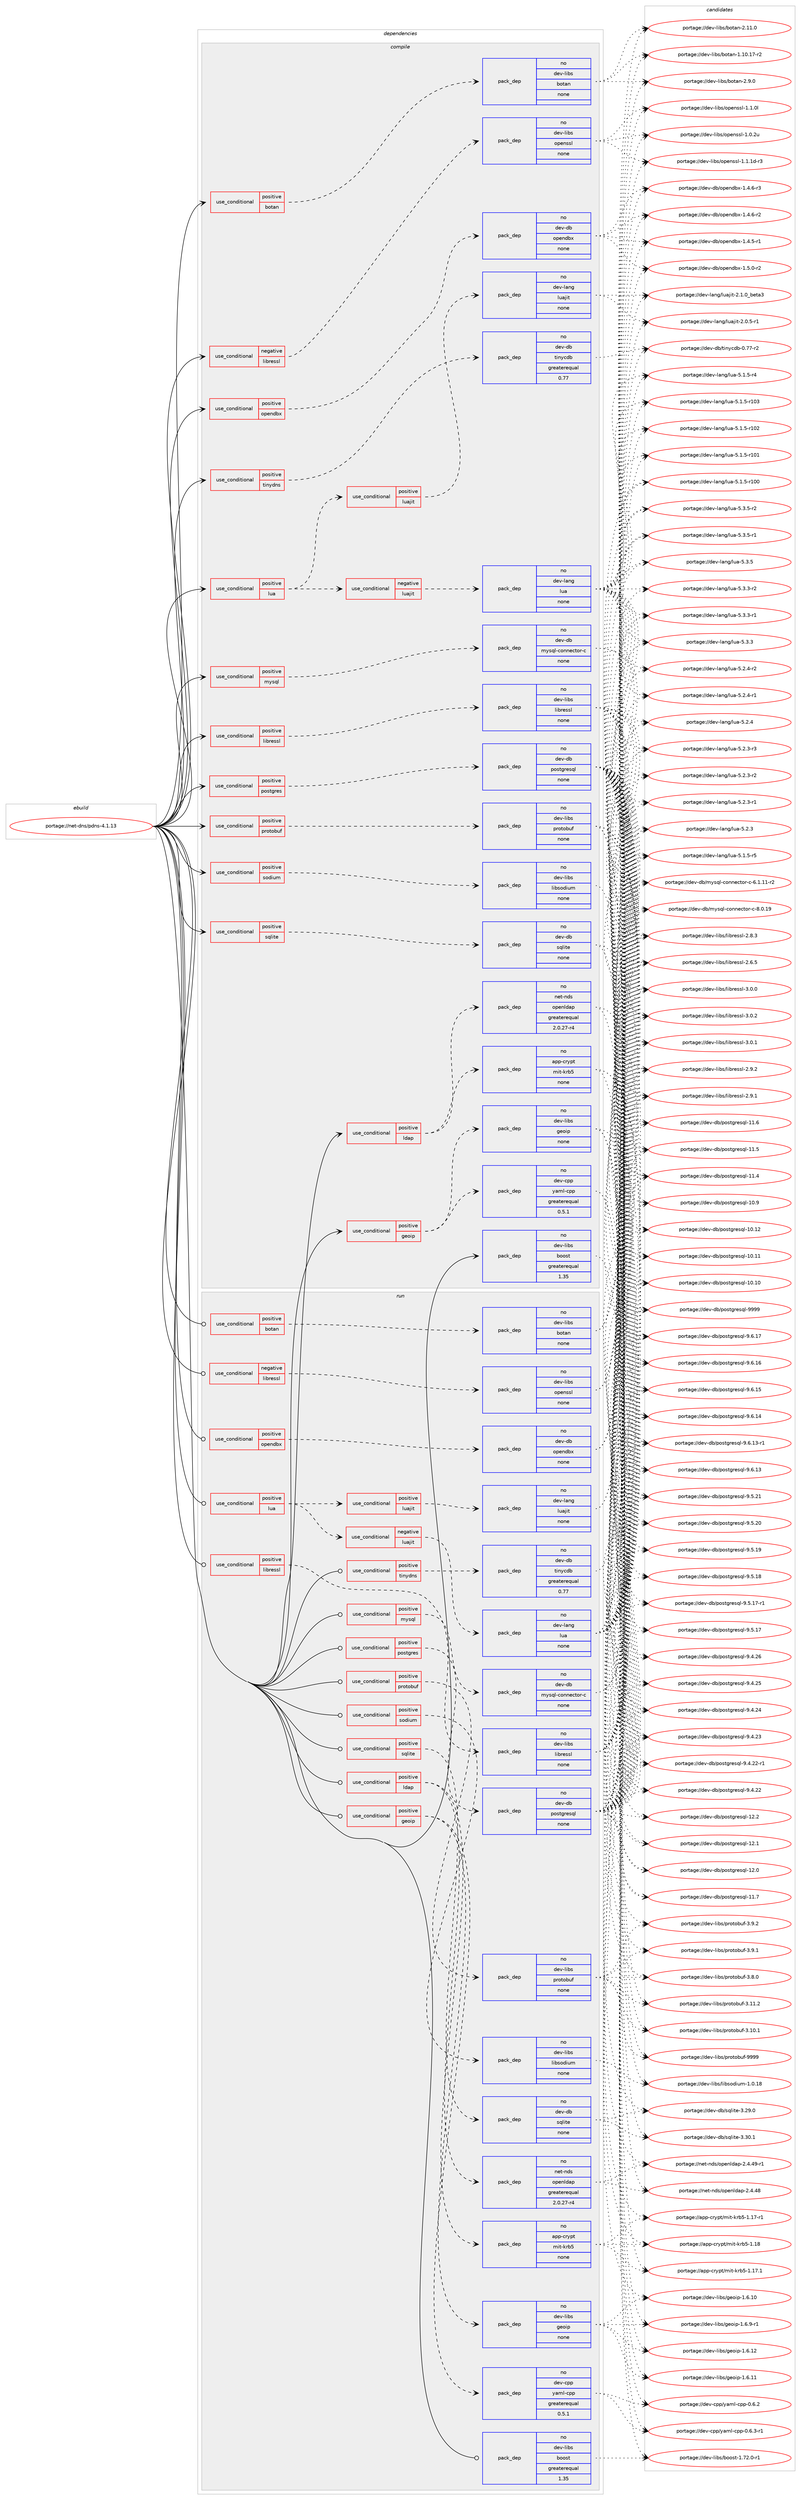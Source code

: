 digraph prolog {

# *************
# Graph options
# *************

newrank=true;
concentrate=true;
compound=true;
graph [rankdir=LR,fontname=Helvetica,fontsize=10,ranksep=1.5];#, ranksep=2.5, nodesep=0.2];
edge  [arrowhead=vee];
node  [fontname=Helvetica,fontsize=10];

# **********
# The ebuild
# **********

subgraph cluster_leftcol {
color=gray;
rank=same;
label=<<i>ebuild</i>>;
id [label="portage://net-dns/pdns-4.1.13", color=red, width=4, href="../net-dns/pdns-4.1.13.svg"];
}

# ****************
# The dependencies
# ****************

subgraph cluster_midcol {
color=gray;
label=<<i>dependencies</i>>;
subgraph cluster_compile {
fillcolor="#eeeeee";
style=filled;
label=<<i>compile</i>>;
subgraph cond22071 {
dependency97557 [label=<<TABLE BORDER="0" CELLBORDER="1" CELLSPACING="0" CELLPADDING="4"><TR><TD ROWSPAN="3" CELLPADDING="10">use_conditional</TD></TR><TR><TD>negative</TD></TR><TR><TD>libressl</TD></TR></TABLE>>, shape=none, color=red];
subgraph pack73696 {
dependency97558 [label=<<TABLE BORDER="0" CELLBORDER="1" CELLSPACING="0" CELLPADDING="4" WIDTH="220"><TR><TD ROWSPAN="6" CELLPADDING="30">pack_dep</TD></TR><TR><TD WIDTH="110">no</TD></TR><TR><TD>dev-libs</TD></TR><TR><TD>openssl</TD></TR><TR><TD>none</TD></TR><TR><TD></TD></TR></TABLE>>, shape=none, color=blue];
}
dependency97557:e -> dependency97558:w [weight=20,style="dashed",arrowhead="vee"];
}
id:e -> dependency97557:w [weight=20,style="solid",arrowhead="vee"];
subgraph cond22072 {
dependency97559 [label=<<TABLE BORDER="0" CELLBORDER="1" CELLSPACING="0" CELLPADDING="4"><TR><TD ROWSPAN="3" CELLPADDING="10">use_conditional</TD></TR><TR><TD>positive</TD></TR><TR><TD>botan</TD></TR></TABLE>>, shape=none, color=red];
subgraph pack73697 {
dependency97560 [label=<<TABLE BORDER="0" CELLBORDER="1" CELLSPACING="0" CELLPADDING="4" WIDTH="220"><TR><TD ROWSPAN="6" CELLPADDING="30">pack_dep</TD></TR><TR><TD WIDTH="110">no</TD></TR><TR><TD>dev-libs</TD></TR><TR><TD>botan</TD></TR><TR><TD>none</TD></TR><TR><TD></TD></TR></TABLE>>, shape=none, color=blue];
}
dependency97559:e -> dependency97560:w [weight=20,style="dashed",arrowhead="vee"];
}
id:e -> dependency97559:w [weight=20,style="solid",arrowhead="vee"];
subgraph cond22073 {
dependency97561 [label=<<TABLE BORDER="0" CELLBORDER="1" CELLSPACING="0" CELLPADDING="4"><TR><TD ROWSPAN="3" CELLPADDING="10">use_conditional</TD></TR><TR><TD>positive</TD></TR><TR><TD>geoip</TD></TR></TABLE>>, shape=none, color=red];
subgraph pack73698 {
dependency97562 [label=<<TABLE BORDER="0" CELLBORDER="1" CELLSPACING="0" CELLPADDING="4" WIDTH="220"><TR><TD ROWSPAN="6" CELLPADDING="30">pack_dep</TD></TR><TR><TD WIDTH="110">no</TD></TR><TR><TD>dev-cpp</TD></TR><TR><TD>yaml-cpp</TD></TR><TR><TD>greaterequal</TD></TR><TR><TD>0.5.1</TD></TR></TABLE>>, shape=none, color=blue];
}
dependency97561:e -> dependency97562:w [weight=20,style="dashed",arrowhead="vee"];
subgraph pack73699 {
dependency97563 [label=<<TABLE BORDER="0" CELLBORDER="1" CELLSPACING="0" CELLPADDING="4" WIDTH="220"><TR><TD ROWSPAN="6" CELLPADDING="30">pack_dep</TD></TR><TR><TD WIDTH="110">no</TD></TR><TR><TD>dev-libs</TD></TR><TR><TD>geoip</TD></TR><TR><TD>none</TD></TR><TR><TD></TD></TR></TABLE>>, shape=none, color=blue];
}
dependency97561:e -> dependency97563:w [weight=20,style="dashed",arrowhead="vee"];
}
id:e -> dependency97561:w [weight=20,style="solid",arrowhead="vee"];
subgraph cond22074 {
dependency97564 [label=<<TABLE BORDER="0" CELLBORDER="1" CELLSPACING="0" CELLPADDING="4"><TR><TD ROWSPAN="3" CELLPADDING="10">use_conditional</TD></TR><TR><TD>positive</TD></TR><TR><TD>ldap</TD></TR></TABLE>>, shape=none, color=red];
subgraph pack73700 {
dependency97565 [label=<<TABLE BORDER="0" CELLBORDER="1" CELLSPACING="0" CELLPADDING="4" WIDTH="220"><TR><TD ROWSPAN="6" CELLPADDING="30">pack_dep</TD></TR><TR><TD WIDTH="110">no</TD></TR><TR><TD>net-nds</TD></TR><TR><TD>openldap</TD></TR><TR><TD>greaterequal</TD></TR><TR><TD>2.0.27-r4</TD></TR></TABLE>>, shape=none, color=blue];
}
dependency97564:e -> dependency97565:w [weight=20,style="dashed",arrowhead="vee"];
subgraph pack73701 {
dependency97566 [label=<<TABLE BORDER="0" CELLBORDER="1" CELLSPACING="0" CELLPADDING="4" WIDTH="220"><TR><TD ROWSPAN="6" CELLPADDING="30">pack_dep</TD></TR><TR><TD WIDTH="110">no</TD></TR><TR><TD>app-crypt</TD></TR><TR><TD>mit-krb5</TD></TR><TR><TD>none</TD></TR><TR><TD></TD></TR></TABLE>>, shape=none, color=blue];
}
dependency97564:e -> dependency97566:w [weight=20,style="dashed",arrowhead="vee"];
}
id:e -> dependency97564:w [weight=20,style="solid",arrowhead="vee"];
subgraph cond22075 {
dependency97567 [label=<<TABLE BORDER="0" CELLBORDER="1" CELLSPACING="0" CELLPADDING="4"><TR><TD ROWSPAN="3" CELLPADDING="10">use_conditional</TD></TR><TR><TD>positive</TD></TR><TR><TD>libressl</TD></TR></TABLE>>, shape=none, color=red];
subgraph pack73702 {
dependency97568 [label=<<TABLE BORDER="0" CELLBORDER="1" CELLSPACING="0" CELLPADDING="4" WIDTH="220"><TR><TD ROWSPAN="6" CELLPADDING="30">pack_dep</TD></TR><TR><TD WIDTH="110">no</TD></TR><TR><TD>dev-libs</TD></TR><TR><TD>libressl</TD></TR><TR><TD>none</TD></TR><TR><TD></TD></TR></TABLE>>, shape=none, color=blue];
}
dependency97567:e -> dependency97568:w [weight=20,style="dashed",arrowhead="vee"];
}
id:e -> dependency97567:w [weight=20,style="solid",arrowhead="vee"];
subgraph cond22076 {
dependency97569 [label=<<TABLE BORDER="0" CELLBORDER="1" CELLSPACING="0" CELLPADDING="4"><TR><TD ROWSPAN="3" CELLPADDING="10">use_conditional</TD></TR><TR><TD>positive</TD></TR><TR><TD>lua</TD></TR></TABLE>>, shape=none, color=red];
subgraph cond22077 {
dependency97570 [label=<<TABLE BORDER="0" CELLBORDER="1" CELLSPACING="0" CELLPADDING="4"><TR><TD ROWSPAN="3" CELLPADDING="10">use_conditional</TD></TR><TR><TD>negative</TD></TR><TR><TD>luajit</TD></TR></TABLE>>, shape=none, color=red];
subgraph pack73703 {
dependency97571 [label=<<TABLE BORDER="0" CELLBORDER="1" CELLSPACING="0" CELLPADDING="4" WIDTH="220"><TR><TD ROWSPAN="6" CELLPADDING="30">pack_dep</TD></TR><TR><TD WIDTH="110">no</TD></TR><TR><TD>dev-lang</TD></TR><TR><TD>lua</TD></TR><TR><TD>none</TD></TR><TR><TD></TD></TR></TABLE>>, shape=none, color=blue];
}
dependency97570:e -> dependency97571:w [weight=20,style="dashed",arrowhead="vee"];
}
dependency97569:e -> dependency97570:w [weight=20,style="dashed",arrowhead="vee"];
subgraph cond22078 {
dependency97572 [label=<<TABLE BORDER="0" CELLBORDER="1" CELLSPACING="0" CELLPADDING="4"><TR><TD ROWSPAN="3" CELLPADDING="10">use_conditional</TD></TR><TR><TD>positive</TD></TR><TR><TD>luajit</TD></TR></TABLE>>, shape=none, color=red];
subgraph pack73704 {
dependency97573 [label=<<TABLE BORDER="0" CELLBORDER="1" CELLSPACING="0" CELLPADDING="4" WIDTH="220"><TR><TD ROWSPAN="6" CELLPADDING="30">pack_dep</TD></TR><TR><TD WIDTH="110">no</TD></TR><TR><TD>dev-lang</TD></TR><TR><TD>luajit</TD></TR><TR><TD>none</TD></TR><TR><TD></TD></TR></TABLE>>, shape=none, color=blue];
}
dependency97572:e -> dependency97573:w [weight=20,style="dashed",arrowhead="vee"];
}
dependency97569:e -> dependency97572:w [weight=20,style="dashed",arrowhead="vee"];
}
id:e -> dependency97569:w [weight=20,style="solid",arrowhead="vee"];
subgraph cond22079 {
dependency97574 [label=<<TABLE BORDER="0" CELLBORDER="1" CELLSPACING="0" CELLPADDING="4"><TR><TD ROWSPAN="3" CELLPADDING="10">use_conditional</TD></TR><TR><TD>positive</TD></TR><TR><TD>mysql</TD></TR></TABLE>>, shape=none, color=red];
subgraph pack73705 {
dependency97575 [label=<<TABLE BORDER="0" CELLBORDER="1" CELLSPACING="0" CELLPADDING="4" WIDTH="220"><TR><TD ROWSPAN="6" CELLPADDING="30">pack_dep</TD></TR><TR><TD WIDTH="110">no</TD></TR><TR><TD>dev-db</TD></TR><TR><TD>mysql-connector-c</TD></TR><TR><TD>none</TD></TR><TR><TD></TD></TR></TABLE>>, shape=none, color=blue];
}
dependency97574:e -> dependency97575:w [weight=20,style="dashed",arrowhead="vee"];
}
id:e -> dependency97574:w [weight=20,style="solid",arrowhead="vee"];
subgraph cond22080 {
dependency97576 [label=<<TABLE BORDER="0" CELLBORDER="1" CELLSPACING="0" CELLPADDING="4"><TR><TD ROWSPAN="3" CELLPADDING="10">use_conditional</TD></TR><TR><TD>positive</TD></TR><TR><TD>opendbx</TD></TR></TABLE>>, shape=none, color=red];
subgraph pack73706 {
dependency97577 [label=<<TABLE BORDER="0" CELLBORDER="1" CELLSPACING="0" CELLPADDING="4" WIDTH="220"><TR><TD ROWSPAN="6" CELLPADDING="30">pack_dep</TD></TR><TR><TD WIDTH="110">no</TD></TR><TR><TD>dev-db</TD></TR><TR><TD>opendbx</TD></TR><TR><TD>none</TD></TR><TR><TD></TD></TR></TABLE>>, shape=none, color=blue];
}
dependency97576:e -> dependency97577:w [weight=20,style="dashed",arrowhead="vee"];
}
id:e -> dependency97576:w [weight=20,style="solid",arrowhead="vee"];
subgraph cond22081 {
dependency97578 [label=<<TABLE BORDER="0" CELLBORDER="1" CELLSPACING="0" CELLPADDING="4"><TR><TD ROWSPAN="3" CELLPADDING="10">use_conditional</TD></TR><TR><TD>positive</TD></TR><TR><TD>postgres</TD></TR></TABLE>>, shape=none, color=red];
subgraph pack73707 {
dependency97579 [label=<<TABLE BORDER="0" CELLBORDER="1" CELLSPACING="0" CELLPADDING="4" WIDTH="220"><TR><TD ROWSPAN="6" CELLPADDING="30">pack_dep</TD></TR><TR><TD WIDTH="110">no</TD></TR><TR><TD>dev-db</TD></TR><TR><TD>postgresql</TD></TR><TR><TD>none</TD></TR><TR><TD></TD></TR></TABLE>>, shape=none, color=blue];
}
dependency97578:e -> dependency97579:w [weight=20,style="dashed",arrowhead="vee"];
}
id:e -> dependency97578:w [weight=20,style="solid",arrowhead="vee"];
subgraph cond22082 {
dependency97580 [label=<<TABLE BORDER="0" CELLBORDER="1" CELLSPACING="0" CELLPADDING="4"><TR><TD ROWSPAN="3" CELLPADDING="10">use_conditional</TD></TR><TR><TD>positive</TD></TR><TR><TD>protobuf</TD></TR></TABLE>>, shape=none, color=red];
subgraph pack73708 {
dependency97581 [label=<<TABLE BORDER="0" CELLBORDER="1" CELLSPACING="0" CELLPADDING="4" WIDTH="220"><TR><TD ROWSPAN="6" CELLPADDING="30">pack_dep</TD></TR><TR><TD WIDTH="110">no</TD></TR><TR><TD>dev-libs</TD></TR><TR><TD>protobuf</TD></TR><TR><TD>none</TD></TR><TR><TD></TD></TR></TABLE>>, shape=none, color=blue];
}
dependency97580:e -> dependency97581:w [weight=20,style="dashed",arrowhead="vee"];
}
id:e -> dependency97580:w [weight=20,style="solid",arrowhead="vee"];
subgraph cond22083 {
dependency97582 [label=<<TABLE BORDER="0" CELLBORDER="1" CELLSPACING="0" CELLPADDING="4"><TR><TD ROWSPAN="3" CELLPADDING="10">use_conditional</TD></TR><TR><TD>positive</TD></TR><TR><TD>sodium</TD></TR></TABLE>>, shape=none, color=red];
subgraph pack73709 {
dependency97583 [label=<<TABLE BORDER="0" CELLBORDER="1" CELLSPACING="0" CELLPADDING="4" WIDTH="220"><TR><TD ROWSPAN="6" CELLPADDING="30">pack_dep</TD></TR><TR><TD WIDTH="110">no</TD></TR><TR><TD>dev-libs</TD></TR><TR><TD>libsodium</TD></TR><TR><TD>none</TD></TR><TR><TD></TD></TR></TABLE>>, shape=none, color=blue];
}
dependency97582:e -> dependency97583:w [weight=20,style="dashed",arrowhead="vee"];
}
id:e -> dependency97582:w [weight=20,style="solid",arrowhead="vee"];
subgraph cond22084 {
dependency97584 [label=<<TABLE BORDER="0" CELLBORDER="1" CELLSPACING="0" CELLPADDING="4"><TR><TD ROWSPAN="3" CELLPADDING="10">use_conditional</TD></TR><TR><TD>positive</TD></TR><TR><TD>sqlite</TD></TR></TABLE>>, shape=none, color=red];
subgraph pack73710 {
dependency97585 [label=<<TABLE BORDER="0" CELLBORDER="1" CELLSPACING="0" CELLPADDING="4" WIDTH="220"><TR><TD ROWSPAN="6" CELLPADDING="30">pack_dep</TD></TR><TR><TD WIDTH="110">no</TD></TR><TR><TD>dev-db</TD></TR><TR><TD>sqlite</TD></TR><TR><TD>none</TD></TR><TR><TD></TD></TR></TABLE>>, shape=none, color=blue];
}
dependency97584:e -> dependency97585:w [weight=20,style="dashed",arrowhead="vee"];
}
id:e -> dependency97584:w [weight=20,style="solid",arrowhead="vee"];
subgraph cond22085 {
dependency97586 [label=<<TABLE BORDER="0" CELLBORDER="1" CELLSPACING="0" CELLPADDING="4"><TR><TD ROWSPAN="3" CELLPADDING="10">use_conditional</TD></TR><TR><TD>positive</TD></TR><TR><TD>tinydns</TD></TR></TABLE>>, shape=none, color=red];
subgraph pack73711 {
dependency97587 [label=<<TABLE BORDER="0" CELLBORDER="1" CELLSPACING="0" CELLPADDING="4" WIDTH="220"><TR><TD ROWSPAN="6" CELLPADDING="30">pack_dep</TD></TR><TR><TD WIDTH="110">no</TD></TR><TR><TD>dev-db</TD></TR><TR><TD>tinycdb</TD></TR><TR><TD>greaterequal</TD></TR><TR><TD>0.77</TD></TR></TABLE>>, shape=none, color=blue];
}
dependency97586:e -> dependency97587:w [weight=20,style="dashed",arrowhead="vee"];
}
id:e -> dependency97586:w [weight=20,style="solid",arrowhead="vee"];
subgraph pack73712 {
dependency97588 [label=<<TABLE BORDER="0" CELLBORDER="1" CELLSPACING="0" CELLPADDING="4" WIDTH="220"><TR><TD ROWSPAN="6" CELLPADDING="30">pack_dep</TD></TR><TR><TD WIDTH="110">no</TD></TR><TR><TD>dev-libs</TD></TR><TR><TD>boost</TD></TR><TR><TD>greaterequal</TD></TR><TR><TD>1.35</TD></TR></TABLE>>, shape=none, color=blue];
}
id:e -> dependency97588:w [weight=20,style="solid",arrowhead="vee"];
}
subgraph cluster_compileandrun {
fillcolor="#eeeeee";
style=filled;
label=<<i>compile and run</i>>;
}
subgraph cluster_run {
fillcolor="#eeeeee";
style=filled;
label=<<i>run</i>>;
subgraph cond22086 {
dependency97589 [label=<<TABLE BORDER="0" CELLBORDER="1" CELLSPACING="0" CELLPADDING="4"><TR><TD ROWSPAN="3" CELLPADDING="10">use_conditional</TD></TR><TR><TD>negative</TD></TR><TR><TD>libressl</TD></TR></TABLE>>, shape=none, color=red];
subgraph pack73713 {
dependency97590 [label=<<TABLE BORDER="0" CELLBORDER="1" CELLSPACING="0" CELLPADDING="4" WIDTH="220"><TR><TD ROWSPAN="6" CELLPADDING="30">pack_dep</TD></TR><TR><TD WIDTH="110">no</TD></TR><TR><TD>dev-libs</TD></TR><TR><TD>openssl</TD></TR><TR><TD>none</TD></TR><TR><TD></TD></TR></TABLE>>, shape=none, color=blue];
}
dependency97589:e -> dependency97590:w [weight=20,style="dashed",arrowhead="vee"];
}
id:e -> dependency97589:w [weight=20,style="solid",arrowhead="odot"];
subgraph cond22087 {
dependency97591 [label=<<TABLE BORDER="0" CELLBORDER="1" CELLSPACING="0" CELLPADDING="4"><TR><TD ROWSPAN="3" CELLPADDING="10">use_conditional</TD></TR><TR><TD>positive</TD></TR><TR><TD>botan</TD></TR></TABLE>>, shape=none, color=red];
subgraph pack73714 {
dependency97592 [label=<<TABLE BORDER="0" CELLBORDER="1" CELLSPACING="0" CELLPADDING="4" WIDTH="220"><TR><TD ROWSPAN="6" CELLPADDING="30">pack_dep</TD></TR><TR><TD WIDTH="110">no</TD></TR><TR><TD>dev-libs</TD></TR><TR><TD>botan</TD></TR><TR><TD>none</TD></TR><TR><TD></TD></TR></TABLE>>, shape=none, color=blue];
}
dependency97591:e -> dependency97592:w [weight=20,style="dashed",arrowhead="vee"];
}
id:e -> dependency97591:w [weight=20,style="solid",arrowhead="odot"];
subgraph cond22088 {
dependency97593 [label=<<TABLE BORDER="0" CELLBORDER="1" CELLSPACING="0" CELLPADDING="4"><TR><TD ROWSPAN="3" CELLPADDING="10">use_conditional</TD></TR><TR><TD>positive</TD></TR><TR><TD>geoip</TD></TR></TABLE>>, shape=none, color=red];
subgraph pack73715 {
dependency97594 [label=<<TABLE BORDER="0" CELLBORDER="1" CELLSPACING="0" CELLPADDING="4" WIDTH="220"><TR><TD ROWSPAN="6" CELLPADDING="30">pack_dep</TD></TR><TR><TD WIDTH="110">no</TD></TR><TR><TD>dev-cpp</TD></TR><TR><TD>yaml-cpp</TD></TR><TR><TD>greaterequal</TD></TR><TR><TD>0.5.1</TD></TR></TABLE>>, shape=none, color=blue];
}
dependency97593:e -> dependency97594:w [weight=20,style="dashed",arrowhead="vee"];
subgraph pack73716 {
dependency97595 [label=<<TABLE BORDER="0" CELLBORDER="1" CELLSPACING="0" CELLPADDING="4" WIDTH="220"><TR><TD ROWSPAN="6" CELLPADDING="30">pack_dep</TD></TR><TR><TD WIDTH="110">no</TD></TR><TR><TD>dev-libs</TD></TR><TR><TD>geoip</TD></TR><TR><TD>none</TD></TR><TR><TD></TD></TR></TABLE>>, shape=none, color=blue];
}
dependency97593:e -> dependency97595:w [weight=20,style="dashed",arrowhead="vee"];
}
id:e -> dependency97593:w [weight=20,style="solid",arrowhead="odot"];
subgraph cond22089 {
dependency97596 [label=<<TABLE BORDER="0" CELLBORDER="1" CELLSPACING="0" CELLPADDING="4"><TR><TD ROWSPAN="3" CELLPADDING="10">use_conditional</TD></TR><TR><TD>positive</TD></TR><TR><TD>ldap</TD></TR></TABLE>>, shape=none, color=red];
subgraph pack73717 {
dependency97597 [label=<<TABLE BORDER="0" CELLBORDER="1" CELLSPACING="0" CELLPADDING="4" WIDTH="220"><TR><TD ROWSPAN="6" CELLPADDING="30">pack_dep</TD></TR><TR><TD WIDTH="110">no</TD></TR><TR><TD>net-nds</TD></TR><TR><TD>openldap</TD></TR><TR><TD>greaterequal</TD></TR><TR><TD>2.0.27-r4</TD></TR></TABLE>>, shape=none, color=blue];
}
dependency97596:e -> dependency97597:w [weight=20,style="dashed",arrowhead="vee"];
subgraph pack73718 {
dependency97598 [label=<<TABLE BORDER="0" CELLBORDER="1" CELLSPACING="0" CELLPADDING="4" WIDTH="220"><TR><TD ROWSPAN="6" CELLPADDING="30">pack_dep</TD></TR><TR><TD WIDTH="110">no</TD></TR><TR><TD>app-crypt</TD></TR><TR><TD>mit-krb5</TD></TR><TR><TD>none</TD></TR><TR><TD></TD></TR></TABLE>>, shape=none, color=blue];
}
dependency97596:e -> dependency97598:w [weight=20,style="dashed",arrowhead="vee"];
}
id:e -> dependency97596:w [weight=20,style="solid",arrowhead="odot"];
subgraph cond22090 {
dependency97599 [label=<<TABLE BORDER="0" CELLBORDER="1" CELLSPACING="0" CELLPADDING="4"><TR><TD ROWSPAN="3" CELLPADDING="10">use_conditional</TD></TR><TR><TD>positive</TD></TR><TR><TD>libressl</TD></TR></TABLE>>, shape=none, color=red];
subgraph pack73719 {
dependency97600 [label=<<TABLE BORDER="0" CELLBORDER="1" CELLSPACING="0" CELLPADDING="4" WIDTH="220"><TR><TD ROWSPAN="6" CELLPADDING="30">pack_dep</TD></TR><TR><TD WIDTH="110">no</TD></TR><TR><TD>dev-libs</TD></TR><TR><TD>libressl</TD></TR><TR><TD>none</TD></TR><TR><TD></TD></TR></TABLE>>, shape=none, color=blue];
}
dependency97599:e -> dependency97600:w [weight=20,style="dashed",arrowhead="vee"];
}
id:e -> dependency97599:w [weight=20,style="solid",arrowhead="odot"];
subgraph cond22091 {
dependency97601 [label=<<TABLE BORDER="0" CELLBORDER="1" CELLSPACING="0" CELLPADDING="4"><TR><TD ROWSPAN="3" CELLPADDING="10">use_conditional</TD></TR><TR><TD>positive</TD></TR><TR><TD>lua</TD></TR></TABLE>>, shape=none, color=red];
subgraph cond22092 {
dependency97602 [label=<<TABLE BORDER="0" CELLBORDER="1" CELLSPACING="0" CELLPADDING="4"><TR><TD ROWSPAN="3" CELLPADDING="10">use_conditional</TD></TR><TR><TD>negative</TD></TR><TR><TD>luajit</TD></TR></TABLE>>, shape=none, color=red];
subgraph pack73720 {
dependency97603 [label=<<TABLE BORDER="0" CELLBORDER="1" CELLSPACING="0" CELLPADDING="4" WIDTH="220"><TR><TD ROWSPAN="6" CELLPADDING="30">pack_dep</TD></TR><TR><TD WIDTH="110">no</TD></TR><TR><TD>dev-lang</TD></TR><TR><TD>lua</TD></TR><TR><TD>none</TD></TR><TR><TD></TD></TR></TABLE>>, shape=none, color=blue];
}
dependency97602:e -> dependency97603:w [weight=20,style="dashed",arrowhead="vee"];
}
dependency97601:e -> dependency97602:w [weight=20,style="dashed",arrowhead="vee"];
subgraph cond22093 {
dependency97604 [label=<<TABLE BORDER="0" CELLBORDER="1" CELLSPACING="0" CELLPADDING="4"><TR><TD ROWSPAN="3" CELLPADDING="10">use_conditional</TD></TR><TR><TD>positive</TD></TR><TR><TD>luajit</TD></TR></TABLE>>, shape=none, color=red];
subgraph pack73721 {
dependency97605 [label=<<TABLE BORDER="0" CELLBORDER="1" CELLSPACING="0" CELLPADDING="4" WIDTH="220"><TR><TD ROWSPAN="6" CELLPADDING="30">pack_dep</TD></TR><TR><TD WIDTH="110">no</TD></TR><TR><TD>dev-lang</TD></TR><TR><TD>luajit</TD></TR><TR><TD>none</TD></TR><TR><TD></TD></TR></TABLE>>, shape=none, color=blue];
}
dependency97604:e -> dependency97605:w [weight=20,style="dashed",arrowhead="vee"];
}
dependency97601:e -> dependency97604:w [weight=20,style="dashed",arrowhead="vee"];
}
id:e -> dependency97601:w [weight=20,style="solid",arrowhead="odot"];
subgraph cond22094 {
dependency97606 [label=<<TABLE BORDER="0" CELLBORDER="1" CELLSPACING="0" CELLPADDING="4"><TR><TD ROWSPAN="3" CELLPADDING="10">use_conditional</TD></TR><TR><TD>positive</TD></TR><TR><TD>mysql</TD></TR></TABLE>>, shape=none, color=red];
subgraph pack73722 {
dependency97607 [label=<<TABLE BORDER="0" CELLBORDER="1" CELLSPACING="0" CELLPADDING="4" WIDTH="220"><TR><TD ROWSPAN="6" CELLPADDING="30">pack_dep</TD></TR><TR><TD WIDTH="110">no</TD></TR><TR><TD>dev-db</TD></TR><TR><TD>mysql-connector-c</TD></TR><TR><TD>none</TD></TR><TR><TD></TD></TR></TABLE>>, shape=none, color=blue];
}
dependency97606:e -> dependency97607:w [weight=20,style="dashed",arrowhead="vee"];
}
id:e -> dependency97606:w [weight=20,style="solid",arrowhead="odot"];
subgraph cond22095 {
dependency97608 [label=<<TABLE BORDER="0" CELLBORDER="1" CELLSPACING="0" CELLPADDING="4"><TR><TD ROWSPAN="3" CELLPADDING="10">use_conditional</TD></TR><TR><TD>positive</TD></TR><TR><TD>opendbx</TD></TR></TABLE>>, shape=none, color=red];
subgraph pack73723 {
dependency97609 [label=<<TABLE BORDER="0" CELLBORDER="1" CELLSPACING="0" CELLPADDING="4" WIDTH="220"><TR><TD ROWSPAN="6" CELLPADDING="30">pack_dep</TD></TR><TR><TD WIDTH="110">no</TD></TR><TR><TD>dev-db</TD></TR><TR><TD>opendbx</TD></TR><TR><TD>none</TD></TR><TR><TD></TD></TR></TABLE>>, shape=none, color=blue];
}
dependency97608:e -> dependency97609:w [weight=20,style="dashed",arrowhead="vee"];
}
id:e -> dependency97608:w [weight=20,style="solid",arrowhead="odot"];
subgraph cond22096 {
dependency97610 [label=<<TABLE BORDER="0" CELLBORDER="1" CELLSPACING="0" CELLPADDING="4"><TR><TD ROWSPAN="3" CELLPADDING="10">use_conditional</TD></TR><TR><TD>positive</TD></TR><TR><TD>postgres</TD></TR></TABLE>>, shape=none, color=red];
subgraph pack73724 {
dependency97611 [label=<<TABLE BORDER="0" CELLBORDER="1" CELLSPACING="0" CELLPADDING="4" WIDTH="220"><TR><TD ROWSPAN="6" CELLPADDING="30">pack_dep</TD></TR><TR><TD WIDTH="110">no</TD></TR><TR><TD>dev-db</TD></TR><TR><TD>postgresql</TD></TR><TR><TD>none</TD></TR><TR><TD></TD></TR></TABLE>>, shape=none, color=blue];
}
dependency97610:e -> dependency97611:w [weight=20,style="dashed",arrowhead="vee"];
}
id:e -> dependency97610:w [weight=20,style="solid",arrowhead="odot"];
subgraph cond22097 {
dependency97612 [label=<<TABLE BORDER="0" CELLBORDER="1" CELLSPACING="0" CELLPADDING="4"><TR><TD ROWSPAN="3" CELLPADDING="10">use_conditional</TD></TR><TR><TD>positive</TD></TR><TR><TD>protobuf</TD></TR></TABLE>>, shape=none, color=red];
subgraph pack73725 {
dependency97613 [label=<<TABLE BORDER="0" CELLBORDER="1" CELLSPACING="0" CELLPADDING="4" WIDTH="220"><TR><TD ROWSPAN="6" CELLPADDING="30">pack_dep</TD></TR><TR><TD WIDTH="110">no</TD></TR><TR><TD>dev-libs</TD></TR><TR><TD>protobuf</TD></TR><TR><TD>none</TD></TR><TR><TD></TD></TR></TABLE>>, shape=none, color=blue];
}
dependency97612:e -> dependency97613:w [weight=20,style="dashed",arrowhead="vee"];
}
id:e -> dependency97612:w [weight=20,style="solid",arrowhead="odot"];
subgraph cond22098 {
dependency97614 [label=<<TABLE BORDER="0" CELLBORDER="1" CELLSPACING="0" CELLPADDING="4"><TR><TD ROWSPAN="3" CELLPADDING="10">use_conditional</TD></TR><TR><TD>positive</TD></TR><TR><TD>sodium</TD></TR></TABLE>>, shape=none, color=red];
subgraph pack73726 {
dependency97615 [label=<<TABLE BORDER="0" CELLBORDER="1" CELLSPACING="0" CELLPADDING="4" WIDTH="220"><TR><TD ROWSPAN="6" CELLPADDING="30">pack_dep</TD></TR><TR><TD WIDTH="110">no</TD></TR><TR><TD>dev-libs</TD></TR><TR><TD>libsodium</TD></TR><TR><TD>none</TD></TR><TR><TD></TD></TR></TABLE>>, shape=none, color=blue];
}
dependency97614:e -> dependency97615:w [weight=20,style="dashed",arrowhead="vee"];
}
id:e -> dependency97614:w [weight=20,style="solid",arrowhead="odot"];
subgraph cond22099 {
dependency97616 [label=<<TABLE BORDER="0" CELLBORDER="1" CELLSPACING="0" CELLPADDING="4"><TR><TD ROWSPAN="3" CELLPADDING="10">use_conditional</TD></TR><TR><TD>positive</TD></TR><TR><TD>sqlite</TD></TR></TABLE>>, shape=none, color=red];
subgraph pack73727 {
dependency97617 [label=<<TABLE BORDER="0" CELLBORDER="1" CELLSPACING="0" CELLPADDING="4" WIDTH="220"><TR><TD ROWSPAN="6" CELLPADDING="30">pack_dep</TD></TR><TR><TD WIDTH="110">no</TD></TR><TR><TD>dev-db</TD></TR><TR><TD>sqlite</TD></TR><TR><TD>none</TD></TR><TR><TD></TD></TR></TABLE>>, shape=none, color=blue];
}
dependency97616:e -> dependency97617:w [weight=20,style="dashed",arrowhead="vee"];
}
id:e -> dependency97616:w [weight=20,style="solid",arrowhead="odot"];
subgraph cond22100 {
dependency97618 [label=<<TABLE BORDER="0" CELLBORDER="1" CELLSPACING="0" CELLPADDING="4"><TR><TD ROWSPAN="3" CELLPADDING="10">use_conditional</TD></TR><TR><TD>positive</TD></TR><TR><TD>tinydns</TD></TR></TABLE>>, shape=none, color=red];
subgraph pack73728 {
dependency97619 [label=<<TABLE BORDER="0" CELLBORDER="1" CELLSPACING="0" CELLPADDING="4" WIDTH="220"><TR><TD ROWSPAN="6" CELLPADDING="30">pack_dep</TD></TR><TR><TD WIDTH="110">no</TD></TR><TR><TD>dev-db</TD></TR><TR><TD>tinycdb</TD></TR><TR><TD>greaterequal</TD></TR><TR><TD>0.77</TD></TR></TABLE>>, shape=none, color=blue];
}
dependency97618:e -> dependency97619:w [weight=20,style="dashed",arrowhead="vee"];
}
id:e -> dependency97618:w [weight=20,style="solid",arrowhead="odot"];
subgraph pack73729 {
dependency97620 [label=<<TABLE BORDER="0" CELLBORDER="1" CELLSPACING="0" CELLPADDING="4" WIDTH="220"><TR><TD ROWSPAN="6" CELLPADDING="30">pack_dep</TD></TR><TR><TD WIDTH="110">no</TD></TR><TR><TD>dev-libs</TD></TR><TR><TD>boost</TD></TR><TR><TD>greaterequal</TD></TR><TR><TD>1.35</TD></TR></TABLE>>, shape=none, color=blue];
}
id:e -> dependency97620:w [weight=20,style="solid",arrowhead="odot"];
}
}

# **************
# The candidates
# **************

subgraph cluster_choices {
rank=same;
color=gray;
label=<<i>candidates</i>>;

subgraph choice73696 {
color=black;
nodesep=1;
choice1001011184510810598115471111121011101151151084549464946491004511451 [label="portage://dev-libs/openssl-1.1.1d-r3", color=red, width=4,href="../dev-libs/openssl-1.1.1d-r3.svg"];
choice100101118451081059811547111112101110115115108454946494648108 [label="portage://dev-libs/openssl-1.1.0l", color=red, width=4,href="../dev-libs/openssl-1.1.0l.svg"];
choice100101118451081059811547111112101110115115108454946484650117 [label="portage://dev-libs/openssl-1.0.2u", color=red, width=4,href="../dev-libs/openssl-1.0.2u.svg"];
dependency97558:e -> choice1001011184510810598115471111121011101151151084549464946491004511451:w [style=dotted,weight="100"];
dependency97558:e -> choice100101118451081059811547111112101110115115108454946494648108:w [style=dotted,weight="100"];
dependency97558:e -> choice100101118451081059811547111112101110115115108454946484650117:w [style=dotted,weight="100"];
}
subgraph choice73697 {
color=black;
nodesep=1;
choice1001011184510810598115479811111697110455046574648 [label="portage://dev-libs/botan-2.9.0", color=red, width=4,href="../dev-libs/botan-2.9.0.svg"];
choice100101118451081059811547981111169711045504649494648 [label="portage://dev-libs/botan-2.11.0", color=red, width=4,href="../dev-libs/botan-2.11.0.svg"];
choice100101118451081059811547981111169711045494649484649554511450 [label="portage://dev-libs/botan-1.10.17-r2", color=red, width=4,href="../dev-libs/botan-1.10.17-r2.svg"];
dependency97560:e -> choice1001011184510810598115479811111697110455046574648:w [style=dotted,weight="100"];
dependency97560:e -> choice100101118451081059811547981111169711045504649494648:w [style=dotted,weight="100"];
dependency97560:e -> choice100101118451081059811547981111169711045494649484649554511450:w [style=dotted,weight="100"];
}
subgraph choice73698 {
color=black;
nodesep=1;
choice1001011184599112112471219710910845991121124548465446514511449 [label="portage://dev-cpp/yaml-cpp-0.6.3-r1", color=red, width=4,href="../dev-cpp/yaml-cpp-0.6.3-r1.svg"];
choice100101118459911211247121971091084599112112454846544650 [label="portage://dev-cpp/yaml-cpp-0.6.2", color=red, width=4,href="../dev-cpp/yaml-cpp-0.6.2.svg"];
dependency97562:e -> choice1001011184599112112471219710910845991121124548465446514511449:w [style=dotted,weight="100"];
dependency97562:e -> choice100101118459911211247121971091084599112112454846544650:w [style=dotted,weight="100"];
}
subgraph choice73699 {
color=black;
nodesep=1;
choice1001011184510810598115471031011111051124549465446574511449 [label="portage://dev-libs/geoip-1.6.9-r1", color=red, width=4,href="../dev-libs/geoip-1.6.9-r1.svg"];
choice10010111845108105981154710310111110511245494654464950 [label="portage://dev-libs/geoip-1.6.12", color=red, width=4,href="../dev-libs/geoip-1.6.12.svg"];
choice10010111845108105981154710310111110511245494654464949 [label="portage://dev-libs/geoip-1.6.11", color=red, width=4,href="../dev-libs/geoip-1.6.11.svg"];
choice10010111845108105981154710310111110511245494654464948 [label="portage://dev-libs/geoip-1.6.10", color=red, width=4,href="../dev-libs/geoip-1.6.10.svg"];
dependency97563:e -> choice1001011184510810598115471031011111051124549465446574511449:w [style=dotted,weight="100"];
dependency97563:e -> choice10010111845108105981154710310111110511245494654464950:w [style=dotted,weight="100"];
dependency97563:e -> choice10010111845108105981154710310111110511245494654464949:w [style=dotted,weight="100"];
dependency97563:e -> choice10010111845108105981154710310111110511245494654464948:w [style=dotted,weight="100"];
}
subgraph choice73700 {
color=black;
nodesep=1;
choice110101116451101001154711111210111010810097112455046524652574511449 [label="portage://net-nds/openldap-2.4.49-r1", color=red, width=4,href="../net-nds/openldap-2.4.49-r1.svg"];
choice11010111645110100115471111121011101081009711245504652465256 [label="portage://net-nds/openldap-2.4.48", color=red, width=4,href="../net-nds/openldap-2.4.48.svg"];
dependency97565:e -> choice110101116451101001154711111210111010810097112455046524652574511449:w [style=dotted,weight="100"];
dependency97565:e -> choice11010111645110100115471111121011101081009711245504652465256:w [style=dotted,weight="100"];
}
subgraph choice73701 {
color=black;
nodesep=1;
choice971121124599114121112116471091051164510711498534549464956 [label="portage://app-crypt/mit-krb5-1.18", color=red, width=4,href="../app-crypt/mit-krb5-1.18.svg"];
choice9711211245991141211121164710910511645107114985345494649554649 [label="portage://app-crypt/mit-krb5-1.17.1", color=red, width=4,href="../app-crypt/mit-krb5-1.17.1.svg"];
choice9711211245991141211121164710910511645107114985345494649554511449 [label="portage://app-crypt/mit-krb5-1.17-r1", color=red, width=4,href="../app-crypt/mit-krb5-1.17-r1.svg"];
dependency97566:e -> choice971121124599114121112116471091051164510711498534549464956:w [style=dotted,weight="100"];
dependency97566:e -> choice9711211245991141211121164710910511645107114985345494649554649:w [style=dotted,weight="100"];
dependency97566:e -> choice9711211245991141211121164710910511645107114985345494649554511449:w [style=dotted,weight="100"];
}
subgraph choice73702 {
color=black;
nodesep=1;
choice10010111845108105981154710810598114101115115108455146484650 [label="portage://dev-libs/libressl-3.0.2", color=red, width=4,href="../dev-libs/libressl-3.0.2.svg"];
choice10010111845108105981154710810598114101115115108455146484649 [label="portage://dev-libs/libressl-3.0.1", color=red, width=4,href="../dev-libs/libressl-3.0.1.svg"];
choice10010111845108105981154710810598114101115115108455146484648 [label="portage://dev-libs/libressl-3.0.0", color=red, width=4,href="../dev-libs/libressl-3.0.0.svg"];
choice10010111845108105981154710810598114101115115108455046574650 [label="portage://dev-libs/libressl-2.9.2", color=red, width=4,href="../dev-libs/libressl-2.9.2.svg"];
choice10010111845108105981154710810598114101115115108455046574649 [label="portage://dev-libs/libressl-2.9.1", color=red, width=4,href="../dev-libs/libressl-2.9.1.svg"];
choice10010111845108105981154710810598114101115115108455046564651 [label="portage://dev-libs/libressl-2.8.3", color=red, width=4,href="../dev-libs/libressl-2.8.3.svg"];
choice10010111845108105981154710810598114101115115108455046544653 [label="portage://dev-libs/libressl-2.6.5", color=red, width=4,href="../dev-libs/libressl-2.6.5.svg"];
dependency97568:e -> choice10010111845108105981154710810598114101115115108455146484650:w [style=dotted,weight="100"];
dependency97568:e -> choice10010111845108105981154710810598114101115115108455146484649:w [style=dotted,weight="100"];
dependency97568:e -> choice10010111845108105981154710810598114101115115108455146484648:w [style=dotted,weight="100"];
dependency97568:e -> choice10010111845108105981154710810598114101115115108455046574650:w [style=dotted,weight="100"];
dependency97568:e -> choice10010111845108105981154710810598114101115115108455046574649:w [style=dotted,weight="100"];
dependency97568:e -> choice10010111845108105981154710810598114101115115108455046564651:w [style=dotted,weight="100"];
dependency97568:e -> choice10010111845108105981154710810598114101115115108455046544653:w [style=dotted,weight="100"];
}
subgraph choice73703 {
color=black;
nodesep=1;
choice100101118451089711010347108117974553465146534511450 [label="portage://dev-lang/lua-5.3.5-r2", color=red, width=4,href="../dev-lang/lua-5.3.5-r2.svg"];
choice100101118451089711010347108117974553465146534511449 [label="portage://dev-lang/lua-5.3.5-r1", color=red, width=4,href="../dev-lang/lua-5.3.5-r1.svg"];
choice10010111845108971101034710811797455346514653 [label="portage://dev-lang/lua-5.3.5", color=red, width=4,href="../dev-lang/lua-5.3.5.svg"];
choice100101118451089711010347108117974553465146514511450 [label="portage://dev-lang/lua-5.3.3-r2", color=red, width=4,href="../dev-lang/lua-5.3.3-r2.svg"];
choice100101118451089711010347108117974553465146514511449 [label="portage://dev-lang/lua-5.3.3-r1", color=red, width=4,href="../dev-lang/lua-5.3.3-r1.svg"];
choice10010111845108971101034710811797455346514651 [label="portage://dev-lang/lua-5.3.3", color=red, width=4,href="../dev-lang/lua-5.3.3.svg"];
choice100101118451089711010347108117974553465046524511450 [label="portage://dev-lang/lua-5.2.4-r2", color=red, width=4,href="../dev-lang/lua-5.2.4-r2.svg"];
choice100101118451089711010347108117974553465046524511449 [label="portage://dev-lang/lua-5.2.4-r1", color=red, width=4,href="../dev-lang/lua-5.2.4-r1.svg"];
choice10010111845108971101034710811797455346504652 [label="portage://dev-lang/lua-5.2.4", color=red, width=4,href="../dev-lang/lua-5.2.4.svg"];
choice100101118451089711010347108117974553465046514511451 [label="portage://dev-lang/lua-5.2.3-r3", color=red, width=4,href="../dev-lang/lua-5.2.3-r3.svg"];
choice100101118451089711010347108117974553465046514511450 [label="portage://dev-lang/lua-5.2.3-r2", color=red, width=4,href="../dev-lang/lua-5.2.3-r2.svg"];
choice100101118451089711010347108117974553465046514511449 [label="portage://dev-lang/lua-5.2.3-r1", color=red, width=4,href="../dev-lang/lua-5.2.3-r1.svg"];
choice10010111845108971101034710811797455346504651 [label="portage://dev-lang/lua-5.2.3", color=red, width=4,href="../dev-lang/lua-5.2.3.svg"];
choice100101118451089711010347108117974553464946534511453 [label="portage://dev-lang/lua-5.1.5-r5", color=red, width=4,href="../dev-lang/lua-5.1.5-r5.svg"];
choice100101118451089711010347108117974553464946534511452 [label="portage://dev-lang/lua-5.1.5-r4", color=red, width=4,href="../dev-lang/lua-5.1.5-r4.svg"];
choice1001011184510897110103471081179745534649465345114494851 [label="portage://dev-lang/lua-5.1.5-r103", color=red, width=4,href="../dev-lang/lua-5.1.5-r103.svg"];
choice1001011184510897110103471081179745534649465345114494850 [label="portage://dev-lang/lua-5.1.5-r102", color=red, width=4,href="../dev-lang/lua-5.1.5-r102.svg"];
choice1001011184510897110103471081179745534649465345114494849 [label="portage://dev-lang/lua-5.1.5-r101", color=red, width=4,href="../dev-lang/lua-5.1.5-r101.svg"];
choice1001011184510897110103471081179745534649465345114494848 [label="portage://dev-lang/lua-5.1.5-r100", color=red, width=4,href="../dev-lang/lua-5.1.5-r100.svg"];
dependency97571:e -> choice100101118451089711010347108117974553465146534511450:w [style=dotted,weight="100"];
dependency97571:e -> choice100101118451089711010347108117974553465146534511449:w [style=dotted,weight="100"];
dependency97571:e -> choice10010111845108971101034710811797455346514653:w [style=dotted,weight="100"];
dependency97571:e -> choice100101118451089711010347108117974553465146514511450:w [style=dotted,weight="100"];
dependency97571:e -> choice100101118451089711010347108117974553465146514511449:w [style=dotted,weight="100"];
dependency97571:e -> choice10010111845108971101034710811797455346514651:w [style=dotted,weight="100"];
dependency97571:e -> choice100101118451089711010347108117974553465046524511450:w [style=dotted,weight="100"];
dependency97571:e -> choice100101118451089711010347108117974553465046524511449:w [style=dotted,weight="100"];
dependency97571:e -> choice10010111845108971101034710811797455346504652:w [style=dotted,weight="100"];
dependency97571:e -> choice100101118451089711010347108117974553465046514511451:w [style=dotted,weight="100"];
dependency97571:e -> choice100101118451089711010347108117974553465046514511450:w [style=dotted,weight="100"];
dependency97571:e -> choice100101118451089711010347108117974553465046514511449:w [style=dotted,weight="100"];
dependency97571:e -> choice10010111845108971101034710811797455346504651:w [style=dotted,weight="100"];
dependency97571:e -> choice100101118451089711010347108117974553464946534511453:w [style=dotted,weight="100"];
dependency97571:e -> choice100101118451089711010347108117974553464946534511452:w [style=dotted,weight="100"];
dependency97571:e -> choice1001011184510897110103471081179745534649465345114494851:w [style=dotted,weight="100"];
dependency97571:e -> choice1001011184510897110103471081179745534649465345114494850:w [style=dotted,weight="100"];
dependency97571:e -> choice1001011184510897110103471081179745534649465345114494849:w [style=dotted,weight="100"];
dependency97571:e -> choice1001011184510897110103471081179745534649465345114494848:w [style=dotted,weight="100"];
}
subgraph choice73704 {
color=black;
nodesep=1;
choice1001011184510897110103471081179710610511645504649464895981011169751 [label="portage://dev-lang/luajit-2.1.0_beta3", color=red, width=4,href="../dev-lang/luajit-2.1.0_beta3.svg"];
choice100101118451089711010347108117971061051164550464846534511449 [label="portage://dev-lang/luajit-2.0.5-r1", color=red, width=4,href="../dev-lang/luajit-2.0.5-r1.svg"];
dependency97573:e -> choice1001011184510897110103471081179710610511645504649464895981011169751:w [style=dotted,weight="100"];
dependency97573:e -> choice100101118451089711010347108117971061051164550464846534511449:w [style=dotted,weight="100"];
}
subgraph choice73705 {
color=black;
nodesep=1;
choice100101118451009847109121115113108459911111011010199116111114459945564648464957 [label="portage://dev-db/mysql-connector-c-8.0.19", color=red, width=4,href="../dev-db/mysql-connector-c-8.0.19.svg"];
choice1001011184510098471091211151131084599111110110101991161111144599455446494649494511450 [label="portage://dev-db/mysql-connector-c-6.1.11-r2", color=red, width=4,href="../dev-db/mysql-connector-c-6.1.11-r2.svg"];
dependency97575:e -> choice100101118451009847109121115113108459911111011010199116111114459945564648464957:w [style=dotted,weight="100"];
dependency97575:e -> choice1001011184510098471091211151131084599111110110101991161111144599455446494649494511450:w [style=dotted,weight="100"];
}
subgraph choice73706 {
color=black;
nodesep=1;
choice100101118451009847111112101110100981204549465346484511450 [label="portage://dev-db/opendbx-1.5.0-r2", color=red, width=4,href="../dev-db/opendbx-1.5.0-r2.svg"];
choice100101118451009847111112101110100981204549465246544511451 [label="portage://dev-db/opendbx-1.4.6-r3", color=red, width=4,href="../dev-db/opendbx-1.4.6-r3.svg"];
choice100101118451009847111112101110100981204549465246544511450 [label="portage://dev-db/opendbx-1.4.6-r2", color=red, width=4,href="../dev-db/opendbx-1.4.6-r2.svg"];
choice100101118451009847111112101110100981204549465246534511449 [label="portage://dev-db/opendbx-1.4.5-r1", color=red, width=4,href="../dev-db/opendbx-1.4.5-r1.svg"];
dependency97577:e -> choice100101118451009847111112101110100981204549465346484511450:w [style=dotted,weight="100"];
dependency97577:e -> choice100101118451009847111112101110100981204549465246544511451:w [style=dotted,weight="100"];
dependency97577:e -> choice100101118451009847111112101110100981204549465246544511450:w [style=dotted,weight="100"];
dependency97577:e -> choice100101118451009847111112101110100981204549465246534511449:w [style=dotted,weight="100"];
}
subgraph choice73707 {
color=black;
nodesep=1;
choice1001011184510098471121111151161031141011151131084557575757 [label="portage://dev-db/postgresql-9999", color=red, width=4,href="../dev-db/postgresql-9999.svg"];
choice10010111845100984711211111511610311410111511310845574654464955 [label="portage://dev-db/postgresql-9.6.17", color=red, width=4,href="../dev-db/postgresql-9.6.17.svg"];
choice10010111845100984711211111511610311410111511310845574654464954 [label="portage://dev-db/postgresql-9.6.16", color=red, width=4,href="../dev-db/postgresql-9.6.16.svg"];
choice10010111845100984711211111511610311410111511310845574654464953 [label="portage://dev-db/postgresql-9.6.15", color=red, width=4,href="../dev-db/postgresql-9.6.15.svg"];
choice10010111845100984711211111511610311410111511310845574654464952 [label="portage://dev-db/postgresql-9.6.14", color=red, width=4,href="../dev-db/postgresql-9.6.14.svg"];
choice100101118451009847112111115116103114101115113108455746544649514511449 [label="portage://dev-db/postgresql-9.6.13-r1", color=red, width=4,href="../dev-db/postgresql-9.6.13-r1.svg"];
choice10010111845100984711211111511610311410111511310845574654464951 [label="portage://dev-db/postgresql-9.6.13", color=red, width=4,href="../dev-db/postgresql-9.6.13.svg"];
choice10010111845100984711211111511610311410111511310845574653465049 [label="portage://dev-db/postgresql-9.5.21", color=red, width=4,href="../dev-db/postgresql-9.5.21.svg"];
choice10010111845100984711211111511610311410111511310845574653465048 [label="portage://dev-db/postgresql-9.5.20", color=red, width=4,href="../dev-db/postgresql-9.5.20.svg"];
choice10010111845100984711211111511610311410111511310845574653464957 [label="portage://dev-db/postgresql-9.5.19", color=red, width=4,href="../dev-db/postgresql-9.5.19.svg"];
choice10010111845100984711211111511610311410111511310845574653464956 [label="portage://dev-db/postgresql-9.5.18", color=red, width=4,href="../dev-db/postgresql-9.5.18.svg"];
choice100101118451009847112111115116103114101115113108455746534649554511449 [label="portage://dev-db/postgresql-9.5.17-r1", color=red, width=4,href="../dev-db/postgresql-9.5.17-r1.svg"];
choice10010111845100984711211111511610311410111511310845574653464955 [label="portage://dev-db/postgresql-9.5.17", color=red, width=4,href="../dev-db/postgresql-9.5.17.svg"];
choice10010111845100984711211111511610311410111511310845574652465054 [label="portage://dev-db/postgresql-9.4.26", color=red, width=4,href="../dev-db/postgresql-9.4.26.svg"];
choice10010111845100984711211111511610311410111511310845574652465053 [label="portage://dev-db/postgresql-9.4.25", color=red, width=4,href="../dev-db/postgresql-9.4.25.svg"];
choice10010111845100984711211111511610311410111511310845574652465052 [label="portage://dev-db/postgresql-9.4.24", color=red, width=4,href="../dev-db/postgresql-9.4.24.svg"];
choice10010111845100984711211111511610311410111511310845574652465051 [label="portage://dev-db/postgresql-9.4.23", color=red, width=4,href="../dev-db/postgresql-9.4.23.svg"];
choice100101118451009847112111115116103114101115113108455746524650504511449 [label="portage://dev-db/postgresql-9.4.22-r1", color=red, width=4,href="../dev-db/postgresql-9.4.22-r1.svg"];
choice10010111845100984711211111511610311410111511310845574652465050 [label="portage://dev-db/postgresql-9.4.22", color=red, width=4,href="../dev-db/postgresql-9.4.22.svg"];
choice1001011184510098471121111151161031141011151131084549504650 [label="portage://dev-db/postgresql-12.2", color=red, width=4,href="../dev-db/postgresql-12.2.svg"];
choice1001011184510098471121111151161031141011151131084549504649 [label="portage://dev-db/postgresql-12.1", color=red, width=4,href="../dev-db/postgresql-12.1.svg"];
choice1001011184510098471121111151161031141011151131084549504648 [label="portage://dev-db/postgresql-12.0", color=red, width=4,href="../dev-db/postgresql-12.0.svg"];
choice1001011184510098471121111151161031141011151131084549494655 [label="portage://dev-db/postgresql-11.7", color=red, width=4,href="../dev-db/postgresql-11.7.svg"];
choice1001011184510098471121111151161031141011151131084549494654 [label="portage://dev-db/postgresql-11.6", color=red, width=4,href="../dev-db/postgresql-11.6.svg"];
choice1001011184510098471121111151161031141011151131084549494653 [label="portage://dev-db/postgresql-11.5", color=red, width=4,href="../dev-db/postgresql-11.5.svg"];
choice1001011184510098471121111151161031141011151131084549494652 [label="portage://dev-db/postgresql-11.4", color=red, width=4,href="../dev-db/postgresql-11.4.svg"];
choice1001011184510098471121111151161031141011151131084549484657 [label="portage://dev-db/postgresql-10.9", color=red, width=4,href="../dev-db/postgresql-10.9.svg"];
choice100101118451009847112111115116103114101115113108454948464950 [label="portage://dev-db/postgresql-10.12", color=red, width=4,href="../dev-db/postgresql-10.12.svg"];
choice100101118451009847112111115116103114101115113108454948464949 [label="portage://dev-db/postgresql-10.11", color=red, width=4,href="../dev-db/postgresql-10.11.svg"];
choice100101118451009847112111115116103114101115113108454948464948 [label="portage://dev-db/postgresql-10.10", color=red, width=4,href="../dev-db/postgresql-10.10.svg"];
dependency97579:e -> choice1001011184510098471121111151161031141011151131084557575757:w [style=dotted,weight="100"];
dependency97579:e -> choice10010111845100984711211111511610311410111511310845574654464955:w [style=dotted,weight="100"];
dependency97579:e -> choice10010111845100984711211111511610311410111511310845574654464954:w [style=dotted,weight="100"];
dependency97579:e -> choice10010111845100984711211111511610311410111511310845574654464953:w [style=dotted,weight="100"];
dependency97579:e -> choice10010111845100984711211111511610311410111511310845574654464952:w [style=dotted,weight="100"];
dependency97579:e -> choice100101118451009847112111115116103114101115113108455746544649514511449:w [style=dotted,weight="100"];
dependency97579:e -> choice10010111845100984711211111511610311410111511310845574654464951:w [style=dotted,weight="100"];
dependency97579:e -> choice10010111845100984711211111511610311410111511310845574653465049:w [style=dotted,weight="100"];
dependency97579:e -> choice10010111845100984711211111511610311410111511310845574653465048:w [style=dotted,weight="100"];
dependency97579:e -> choice10010111845100984711211111511610311410111511310845574653464957:w [style=dotted,weight="100"];
dependency97579:e -> choice10010111845100984711211111511610311410111511310845574653464956:w [style=dotted,weight="100"];
dependency97579:e -> choice100101118451009847112111115116103114101115113108455746534649554511449:w [style=dotted,weight="100"];
dependency97579:e -> choice10010111845100984711211111511610311410111511310845574653464955:w [style=dotted,weight="100"];
dependency97579:e -> choice10010111845100984711211111511610311410111511310845574652465054:w [style=dotted,weight="100"];
dependency97579:e -> choice10010111845100984711211111511610311410111511310845574652465053:w [style=dotted,weight="100"];
dependency97579:e -> choice10010111845100984711211111511610311410111511310845574652465052:w [style=dotted,weight="100"];
dependency97579:e -> choice10010111845100984711211111511610311410111511310845574652465051:w [style=dotted,weight="100"];
dependency97579:e -> choice100101118451009847112111115116103114101115113108455746524650504511449:w [style=dotted,weight="100"];
dependency97579:e -> choice10010111845100984711211111511610311410111511310845574652465050:w [style=dotted,weight="100"];
dependency97579:e -> choice1001011184510098471121111151161031141011151131084549504650:w [style=dotted,weight="100"];
dependency97579:e -> choice1001011184510098471121111151161031141011151131084549504649:w [style=dotted,weight="100"];
dependency97579:e -> choice1001011184510098471121111151161031141011151131084549504648:w [style=dotted,weight="100"];
dependency97579:e -> choice1001011184510098471121111151161031141011151131084549494655:w [style=dotted,weight="100"];
dependency97579:e -> choice1001011184510098471121111151161031141011151131084549494654:w [style=dotted,weight="100"];
dependency97579:e -> choice1001011184510098471121111151161031141011151131084549494653:w [style=dotted,weight="100"];
dependency97579:e -> choice1001011184510098471121111151161031141011151131084549494652:w [style=dotted,weight="100"];
dependency97579:e -> choice1001011184510098471121111151161031141011151131084549484657:w [style=dotted,weight="100"];
dependency97579:e -> choice100101118451009847112111115116103114101115113108454948464950:w [style=dotted,weight="100"];
dependency97579:e -> choice100101118451009847112111115116103114101115113108454948464949:w [style=dotted,weight="100"];
dependency97579:e -> choice100101118451009847112111115116103114101115113108454948464948:w [style=dotted,weight="100"];
}
subgraph choice73708 {
color=black;
nodesep=1;
choice100101118451081059811547112114111116111981171024557575757 [label="portage://dev-libs/protobuf-9999", color=red, width=4,href="../dev-libs/protobuf-9999.svg"];
choice10010111845108105981154711211411111611198117102455146574650 [label="portage://dev-libs/protobuf-3.9.2", color=red, width=4,href="../dev-libs/protobuf-3.9.2.svg"];
choice10010111845108105981154711211411111611198117102455146574649 [label="portage://dev-libs/protobuf-3.9.1", color=red, width=4,href="../dev-libs/protobuf-3.9.1.svg"];
choice10010111845108105981154711211411111611198117102455146564648 [label="portage://dev-libs/protobuf-3.8.0", color=red, width=4,href="../dev-libs/protobuf-3.8.0.svg"];
choice1001011184510810598115471121141111161119811710245514649494650 [label="portage://dev-libs/protobuf-3.11.2", color=red, width=4,href="../dev-libs/protobuf-3.11.2.svg"];
choice1001011184510810598115471121141111161119811710245514649484649 [label="portage://dev-libs/protobuf-3.10.1", color=red, width=4,href="../dev-libs/protobuf-3.10.1.svg"];
dependency97581:e -> choice100101118451081059811547112114111116111981171024557575757:w [style=dotted,weight="100"];
dependency97581:e -> choice10010111845108105981154711211411111611198117102455146574650:w [style=dotted,weight="100"];
dependency97581:e -> choice10010111845108105981154711211411111611198117102455146574649:w [style=dotted,weight="100"];
dependency97581:e -> choice10010111845108105981154711211411111611198117102455146564648:w [style=dotted,weight="100"];
dependency97581:e -> choice1001011184510810598115471121141111161119811710245514649494650:w [style=dotted,weight="100"];
dependency97581:e -> choice1001011184510810598115471121141111161119811710245514649484649:w [style=dotted,weight="100"];
}
subgraph choice73709 {
color=black;
nodesep=1;
choice1001011184510810598115471081059811511110010511710945494648464956 [label="portage://dev-libs/libsodium-1.0.18", color=red, width=4,href="../dev-libs/libsodium-1.0.18.svg"];
dependency97583:e -> choice1001011184510810598115471081059811511110010511710945494648464956:w [style=dotted,weight="100"];
}
subgraph choice73710 {
color=black;
nodesep=1;
choice10010111845100984711511310810511610145514651484649 [label="portage://dev-db/sqlite-3.30.1", color=red, width=4,href="../dev-db/sqlite-3.30.1.svg"];
choice10010111845100984711511310810511610145514650574648 [label="portage://dev-db/sqlite-3.29.0", color=red, width=4,href="../dev-db/sqlite-3.29.0.svg"];
dependency97585:e -> choice10010111845100984711511310810511610145514651484649:w [style=dotted,weight="100"];
dependency97585:e -> choice10010111845100984711511310810511610145514650574648:w [style=dotted,weight="100"];
}
subgraph choice73711 {
color=black;
nodesep=1;
choice100101118451009847116105110121991009845484655554511450 [label="portage://dev-db/tinycdb-0.77-r2", color=red, width=4,href="../dev-db/tinycdb-0.77-r2.svg"];
dependency97587:e -> choice100101118451009847116105110121991009845484655554511450:w [style=dotted,weight="100"];
}
subgraph choice73712 {
color=black;
nodesep=1;
choice10010111845108105981154798111111115116454946555046484511449 [label="portage://dev-libs/boost-1.72.0-r1", color=red, width=4,href="../dev-libs/boost-1.72.0-r1.svg"];
dependency97588:e -> choice10010111845108105981154798111111115116454946555046484511449:w [style=dotted,weight="100"];
}
subgraph choice73713 {
color=black;
nodesep=1;
choice1001011184510810598115471111121011101151151084549464946491004511451 [label="portage://dev-libs/openssl-1.1.1d-r3", color=red, width=4,href="../dev-libs/openssl-1.1.1d-r3.svg"];
choice100101118451081059811547111112101110115115108454946494648108 [label="portage://dev-libs/openssl-1.1.0l", color=red, width=4,href="../dev-libs/openssl-1.1.0l.svg"];
choice100101118451081059811547111112101110115115108454946484650117 [label="portage://dev-libs/openssl-1.0.2u", color=red, width=4,href="../dev-libs/openssl-1.0.2u.svg"];
dependency97590:e -> choice1001011184510810598115471111121011101151151084549464946491004511451:w [style=dotted,weight="100"];
dependency97590:e -> choice100101118451081059811547111112101110115115108454946494648108:w [style=dotted,weight="100"];
dependency97590:e -> choice100101118451081059811547111112101110115115108454946484650117:w [style=dotted,weight="100"];
}
subgraph choice73714 {
color=black;
nodesep=1;
choice1001011184510810598115479811111697110455046574648 [label="portage://dev-libs/botan-2.9.0", color=red, width=4,href="../dev-libs/botan-2.9.0.svg"];
choice100101118451081059811547981111169711045504649494648 [label="portage://dev-libs/botan-2.11.0", color=red, width=4,href="../dev-libs/botan-2.11.0.svg"];
choice100101118451081059811547981111169711045494649484649554511450 [label="portage://dev-libs/botan-1.10.17-r2", color=red, width=4,href="../dev-libs/botan-1.10.17-r2.svg"];
dependency97592:e -> choice1001011184510810598115479811111697110455046574648:w [style=dotted,weight="100"];
dependency97592:e -> choice100101118451081059811547981111169711045504649494648:w [style=dotted,weight="100"];
dependency97592:e -> choice100101118451081059811547981111169711045494649484649554511450:w [style=dotted,weight="100"];
}
subgraph choice73715 {
color=black;
nodesep=1;
choice1001011184599112112471219710910845991121124548465446514511449 [label="portage://dev-cpp/yaml-cpp-0.6.3-r1", color=red, width=4,href="../dev-cpp/yaml-cpp-0.6.3-r1.svg"];
choice100101118459911211247121971091084599112112454846544650 [label="portage://dev-cpp/yaml-cpp-0.6.2", color=red, width=4,href="../dev-cpp/yaml-cpp-0.6.2.svg"];
dependency97594:e -> choice1001011184599112112471219710910845991121124548465446514511449:w [style=dotted,weight="100"];
dependency97594:e -> choice100101118459911211247121971091084599112112454846544650:w [style=dotted,weight="100"];
}
subgraph choice73716 {
color=black;
nodesep=1;
choice1001011184510810598115471031011111051124549465446574511449 [label="portage://dev-libs/geoip-1.6.9-r1", color=red, width=4,href="../dev-libs/geoip-1.6.9-r1.svg"];
choice10010111845108105981154710310111110511245494654464950 [label="portage://dev-libs/geoip-1.6.12", color=red, width=4,href="../dev-libs/geoip-1.6.12.svg"];
choice10010111845108105981154710310111110511245494654464949 [label="portage://dev-libs/geoip-1.6.11", color=red, width=4,href="../dev-libs/geoip-1.6.11.svg"];
choice10010111845108105981154710310111110511245494654464948 [label="portage://dev-libs/geoip-1.6.10", color=red, width=4,href="../dev-libs/geoip-1.6.10.svg"];
dependency97595:e -> choice1001011184510810598115471031011111051124549465446574511449:w [style=dotted,weight="100"];
dependency97595:e -> choice10010111845108105981154710310111110511245494654464950:w [style=dotted,weight="100"];
dependency97595:e -> choice10010111845108105981154710310111110511245494654464949:w [style=dotted,weight="100"];
dependency97595:e -> choice10010111845108105981154710310111110511245494654464948:w [style=dotted,weight="100"];
}
subgraph choice73717 {
color=black;
nodesep=1;
choice110101116451101001154711111210111010810097112455046524652574511449 [label="portage://net-nds/openldap-2.4.49-r1", color=red, width=4,href="../net-nds/openldap-2.4.49-r1.svg"];
choice11010111645110100115471111121011101081009711245504652465256 [label="portage://net-nds/openldap-2.4.48", color=red, width=4,href="../net-nds/openldap-2.4.48.svg"];
dependency97597:e -> choice110101116451101001154711111210111010810097112455046524652574511449:w [style=dotted,weight="100"];
dependency97597:e -> choice11010111645110100115471111121011101081009711245504652465256:w [style=dotted,weight="100"];
}
subgraph choice73718 {
color=black;
nodesep=1;
choice971121124599114121112116471091051164510711498534549464956 [label="portage://app-crypt/mit-krb5-1.18", color=red, width=4,href="../app-crypt/mit-krb5-1.18.svg"];
choice9711211245991141211121164710910511645107114985345494649554649 [label="portage://app-crypt/mit-krb5-1.17.1", color=red, width=4,href="../app-crypt/mit-krb5-1.17.1.svg"];
choice9711211245991141211121164710910511645107114985345494649554511449 [label="portage://app-crypt/mit-krb5-1.17-r1", color=red, width=4,href="../app-crypt/mit-krb5-1.17-r1.svg"];
dependency97598:e -> choice971121124599114121112116471091051164510711498534549464956:w [style=dotted,weight="100"];
dependency97598:e -> choice9711211245991141211121164710910511645107114985345494649554649:w [style=dotted,weight="100"];
dependency97598:e -> choice9711211245991141211121164710910511645107114985345494649554511449:w [style=dotted,weight="100"];
}
subgraph choice73719 {
color=black;
nodesep=1;
choice10010111845108105981154710810598114101115115108455146484650 [label="portage://dev-libs/libressl-3.0.2", color=red, width=4,href="../dev-libs/libressl-3.0.2.svg"];
choice10010111845108105981154710810598114101115115108455146484649 [label="portage://dev-libs/libressl-3.0.1", color=red, width=4,href="../dev-libs/libressl-3.0.1.svg"];
choice10010111845108105981154710810598114101115115108455146484648 [label="portage://dev-libs/libressl-3.0.0", color=red, width=4,href="../dev-libs/libressl-3.0.0.svg"];
choice10010111845108105981154710810598114101115115108455046574650 [label="portage://dev-libs/libressl-2.9.2", color=red, width=4,href="../dev-libs/libressl-2.9.2.svg"];
choice10010111845108105981154710810598114101115115108455046574649 [label="portage://dev-libs/libressl-2.9.1", color=red, width=4,href="../dev-libs/libressl-2.9.1.svg"];
choice10010111845108105981154710810598114101115115108455046564651 [label="portage://dev-libs/libressl-2.8.3", color=red, width=4,href="../dev-libs/libressl-2.8.3.svg"];
choice10010111845108105981154710810598114101115115108455046544653 [label="portage://dev-libs/libressl-2.6.5", color=red, width=4,href="../dev-libs/libressl-2.6.5.svg"];
dependency97600:e -> choice10010111845108105981154710810598114101115115108455146484650:w [style=dotted,weight="100"];
dependency97600:e -> choice10010111845108105981154710810598114101115115108455146484649:w [style=dotted,weight="100"];
dependency97600:e -> choice10010111845108105981154710810598114101115115108455146484648:w [style=dotted,weight="100"];
dependency97600:e -> choice10010111845108105981154710810598114101115115108455046574650:w [style=dotted,weight="100"];
dependency97600:e -> choice10010111845108105981154710810598114101115115108455046574649:w [style=dotted,weight="100"];
dependency97600:e -> choice10010111845108105981154710810598114101115115108455046564651:w [style=dotted,weight="100"];
dependency97600:e -> choice10010111845108105981154710810598114101115115108455046544653:w [style=dotted,weight="100"];
}
subgraph choice73720 {
color=black;
nodesep=1;
choice100101118451089711010347108117974553465146534511450 [label="portage://dev-lang/lua-5.3.5-r2", color=red, width=4,href="../dev-lang/lua-5.3.5-r2.svg"];
choice100101118451089711010347108117974553465146534511449 [label="portage://dev-lang/lua-5.3.5-r1", color=red, width=4,href="../dev-lang/lua-5.3.5-r1.svg"];
choice10010111845108971101034710811797455346514653 [label="portage://dev-lang/lua-5.3.5", color=red, width=4,href="../dev-lang/lua-5.3.5.svg"];
choice100101118451089711010347108117974553465146514511450 [label="portage://dev-lang/lua-5.3.3-r2", color=red, width=4,href="../dev-lang/lua-5.3.3-r2.svg"];
choice100101118451089711010347108117974553465146514511449 [label="portage://dev-lang/lua-5.3.3-r1", color=red, width=4,href="../dev-lang/lua-5.3.3-r1.svg"];
choice10010111845108971101034710811797455346514651 [label="portage://dev-lang/lua-5.3.3", color=red, width=4,href="../dev-lang/lua-5.3.3.svg"];
choice100101118451089711010347108117974553465046524511450 [label="portage://dev-lang/lua-5.2.4-r2", color=red, width=4,href="../dev-lang/lua-5.2.4-r2.svg"];
choice100101118451089711010347108117974553465046524511449 [label="portage://dev-lang/lua-5.2.4-r1", color=red, width=4,href="../dev-lang/lua-5.2.4-r1.svg"];
choice10010111845108971101034710811797455346504652 [label="portage://dev-lang/lua-5.2.4", color=red, width=4,href="../dev-lang/lua-5.2.4.svg"];
choice100101118451089711010347108117974553465046514511451 [label="portage://dev-lang/lua-5.2.3-r3", color=red, width=4,href="../dev-lang/lua-5.2.3-r3.svg"];
choice100101118451089711010347108117974553465046514511450 [label="portage://dev-lang/lua-5.2.3-r2", color=red, width=4,href="../dev-lang/lua-5.2.3-r2.svg"];
choice100101118451089711010347108117974553465046514511449 [label="portage://dev-lang/lua-5.2.3-r1", color=red, width=4,href="../dev-lang/lua-5.2.3-r1.svg"];
choice10010111845108971101034710811797455346504651 [label="portage://dev-lang/lua-5.2.3", color=red, width=4,href="../dev-lang/lua-5.2.3.svg"];
choice100101118451089711010347108117974553464946534511453 [label="portage://dev-lang/lua-5.1.5-r5", color=red, width=4,href="../dev-lang/lua-5.1.5-r5.svg"];
choice100101118451089711010347108117974553464946534511452 [label="portage://dev-lang/lua-5.1.5-r4", color=red, width=4,href="../dev-lang/lua-5.1.5-r4.svg"];
choice1001011184510897110103471081179745534649465345114494851 [label="portage://dev-lang/lua-5.1.5-r103", color=red, width=4,href="../dev-lang/lua-5.1.5-r103.svg"];
choice1001011184510897110103471081179745534649465345114494850 [label="portage://dev-lang/lua-5.1.5-r102", color=red, width=4,href="../dev-lang/lua-5.1.5-r102.svg"];
choice1001011184510897110103471081179745534649465345114494849 [label="portage://dev-lang/lua-5.1.5-r101", color=red, width=4,href="../dev-lang/lua-5.1.5-r101.svg"];
choice1001011184510897110103471081179745534649465345114494848 [label="portage://dev-lang/lua-5.1.5-r100", color=red, width=4,href="../dev-lang/lua-5.1.5-r100.svg"];
dependency97603:e -> choice100101118451089711010347108117974553465146534511450:w [style=dotted,weight="100"];
dependency97603:e -> choice100101118451089711010347108117974553465146534511449:w [style=dotted,weight="100"];
dependency97603:e -> choice10010111845108971101034710811797455346514653:w [style=dotted,weight="100"];
dependency97603:e -> choice100101118451089711010347108117974553465146514511450:w [style=dotted,weight="100"];
dependency97603:e -> choice100101118451089711010347108117974553465146514511449:w [style=dotted,weight="100"];
dependency97603:e -> choice10010111845108971101034710811797455346514651:w [style=dotted,weight="100"];
dependency97603:e -> choice100101118451089711010347108117974553465046524511450:w [style=dotted,weight="100"];
dependency97603:e -> choice100101118451089711010347108117974553465046524511449:w [style=dotted,weight="100"];
dependency97603:e -> choice10010111845108971101034710811797455346504652:w [style=dotted,weight="100"];
dependency97603:e -> choice100101118451089711010347108117974553465046514511451:w [style=dotted,weight="100"];
dependency97603:e -> choice100101118451089711010347108117974553465046514511450:w [style=dotted,weight="100"];
dependency97603:e -> choice100101118451089711010347108117974553465046514511449:w [style=dotted,weight="100"];
dependency97603:e -> choice10010111845108971101034710811797455346504651:w [style=dotted,weight="100"];
dependency97603:e -> choice100101118451089711010347108117974553464946534511453:w [style=dotted,weight="100"];
dependency97603:e -> choice100101118451089711010347108117974553464946534511452:w [style=dotted,weight="100"];
dependency97603:e -> choice1001011184510897110103471081179745534649465345114494851:w [style=dotted,weight="100"];
dependency97603:e -> choice1001011184510897110103471081179745534649465345114494850:w [style=dotted,weight="100"];
dependency97603:e -> choice1001011184510897110103471081179745534649465345114494849:w [style=dotted,weight="100"];
dependency97603:e -> choice1001011184510897110103471081179745534649465345114494848:w [style=dotted,weight="100"];
}
subgraph choice73721 {
color=black;
nodesep=1;
choice1001011184510897110103471081179710610511645504649464895981011169751 [label="portage://dev-lang/luajit-2.1.0_beta3", color=red, width=4,href="../dev-lang/luajit-2.1.0_beta3.svg"];
choice100101118451089711010347108117971061051164550464846534511449 [label="portage://dev-lang/luajit-2.0.5-r1", color=red, width=4,href="../dev-lang/luajit-2.0.5-r1.svg"];
dependency97605:e -> choice1001011184510897110103471081179710610511645504649464895981011169751:w [style=dotted,weight="100"];
dependency97605:e -> choice100101118451089711010347108117971061051164550464846534511449:w [style=dotted,weight="100"];
}
subgraph choice73722 {
color=black;
nodesep=1;
choice100101118451009847109121115113108459911111011010199116111114459945564648464957 [label="portage://dev-db/mysql-connector-c-8.0.19", color=red, width=4,href="../dev-db/mysql-connector-c-8.0.19.svg"];
choice1001011184510098471091211151131084599111110110101991161111144599455446494649494511450 [label="portage://dev-db/mysql-connector-c-6.1.11-r2", color=red, width=4,href="../dev-db/mysql-connector-c-6.1.11-r2.svg"];
dependency97607:e -> choice100101118451009847109121115113108459911111011010199116111114459945564648464957:w [style=dotted,weight="100"];
dependency97607:e -> choice1001011184510098471091211151131084599111110110101991161111144599455446494649494511450:w [style=dotted,weight="100"];
}
subgraph choice73723 {
color=black;
nodesep=1;
choice100101118451009847111112101110100981204549465346484511450 [label="portage://dev-db/opendbx-1.5.0-r2", color=red, width=4,href="../dev-db/opendbx-1.5.0-r2.svg"];
choice100101118451009847111112101110100981204549465246544511451 [label="portage://dev-db/opendbx-1.4.6-r3", color=red, width=4,href="../dev-db/opendbx-1.4.6-r3.svg"];
choice100101118451009847111112101110100981204549465246544511450 [label="portage://dev-db/opendbx-1.4.6-r2", color=red, width=4,href="../dev-db/opendbx-1.4.6-r2.svg"];
choice100101118451009847111112101110100981204549465246534511449 [label="portage://dev-db/opendbx-1.4.5-r1", color=red, width=4,href="../dev-db/opendbx-1.4.5-r1.svg"];
dependency97609:e -> choice100101118451009847111112101110100981204549465346484511450:w [style=dotted,weight="100"];
dependency97609:e -> choice100101118451009847111112101110100981204549465246544511451:w [style=dotted,weight="100"];
dependency97609:e -> choice100101118451009847111112101110100981204549465246544511450:w [style=dotted,weight="100"];
dependency97609:e -> choice100101118451009847111112101110100981204549465246534511449:w [style=dotted,weight="100"];
}
subgraph choice73724 {
color=black;
nodesep=1;
choice1001011184510098471121111151161031141011151131084557575757 [label="portage://dev-db/postgresql-9999", color=red, width=4,href="../dev-db/postgresql-9999.svg"];
choice10010111845100984711211111511610311410111511310845574654464955 [label="portage://dev-db/postgresql-9.6.17", color=red, width=4,href="../dev-db/postgresql-9.6.17.svg"];
choice10010111845100984711211111511610311410111511310845574654464954 [label="portage://dev-db/postgresql-9.6.16", color=red, width=4,href="../dev-db/postgresql-9.6.16.svg"];
choice10010111845100984711211111511610311410111511310845574654464953 [label="portage://dev-db/postgresql-9.6.15", color=red, width=4,href="../dev-db/postgresql-9.6.15.svg"];
choice10010111845100984711211111511610311410111511310845574654464952 [label="portage://dev-db/postgresql-9.6.14", color=red, width=4,href="../dev-db/postgresql-9.6.14.svg"];
choice100101118451009847112111115116103114101115113108455746544649514511449 [label="portage://dev-db/postgresql-9.6.13-r1", color=red, width=4,href="../dev-db/postgresql-9.6.13-r1.svg"];
choice10010111845100984711211111511610311410111511310845574654464951 [label="portage://dev-db/postgresql-9.6.13", color=red, width=4,href="../dev-db/postgresql-9.6.13.svg"];
choice10010111845100984711211111511610311410111511310845574653465049 [label="portage://dev-db/postgresql-9.5.21", color=red, width=4,href="../dev-db/postgresql-9.5.21.svg"];
choice10010111845100984711211111511610311410111511310845574653465048 [label="portage://dev-db/postgresql-9.5.20", color=red, width=4,href="../dev-db/postgresql-9.5.20.svg"];
choice10010111845100984711211111511610311410111511310845574653464957 [label="portage://dev-db/postgresql-9.5.19", color=red, width=4,href="../dev-db/postgresql-9.5.19.svg"];
choice10010111845100984711211111511610311410111511310845574653464956 [label="portage://dev-db/postgresql-9.5.18", color=red, width=4,href="../dev-db/postgresql-9.5.18.svg"];
choice100101118451009847112111115116103114101115113108455746534649554511449 [label="portage://dev-db/postgresql-9.5.17-r1", color=red, width=4,href="../dev-db/postgresql-9.5.17-r1.svg"];
choice10010111845100984711211111511610311410111511310845574653464955 [label="portage://dev-db/postgresql-9.5.17", color=red, width=4,href="../dev-db/postgresql-9.5.17.svg"];
choice10010111845100984711211111511610311410111511310845574652465054 [label="portage://dev-db/postgresql-9.4.26", color=red, width=4,href="../dev-db/postgresql-9.4.26.svg"];
choice10010111845100984711211111511610311410111511310845574652465053 [label="portage://dev-db/postgresql-9.4.25", color=red, width=4,href="../dev-db/postgresql-9.4.25.svg"];
choice10010111845100984711211111511610311410111511310845574652465052 [label="portage://dev-db/postgresql-9.4.24", color=red, width=4,href="../dev-db/postgresql-9.4.24.svg"];
choice10010111845100984711211111511610311410111511310845574652465051 [label="portage://dev-db/postgresql-9.4.23", color=red, width=4,href="../dev-db/postgresql-9.4.23.svg"];
choice100101118451009847112111115116103114101115113108455746524650504511449 [label="portage://dev-db/postgresql-9.4.22-r1", color=red, width=4,href="../dev-db/postgresql-9.4.22-r1.svg"];
choice10010111845100984711211111511610311410111511310845574652465050 [label="portage://dev-db/postgresql-9.4.22", color=red, width=4,href="../dev-db/postgresql-9.4.22.svg"];
choice1001011184510098471121111151161031141011151131084549504650 [label="portage://dev-db/postgresql-12.2", color=red, width=4,href="../dev-db/postgresql-12.2.svg"];
choice1001011184510098471121111151161031141011151131084549504649 [label="portage://dev-db/postgresql-12.1", color=red, width=4,href="../dev-db/postgresql-12.1.svg"];
choice1001011184510098471121111151161031141011151131084549504648 [label="portage://dev-db/postgresql-12.0", color=red, width=4,href="../dev-db/postgresql-12.0.svg"];
choice1001011184510098471121111151161031141011151131084549494655 [label="portage://dev-db/postgresql-11.7", color=red, width=4,href="../dev-db/postgresql-11.7.svg"];
choice1001011184510098471121111151161031141011151131084549494654 [label="portage://dev-db/postgresql-11.6", color=red, width=4,href="../dev-db/postgresql-11.6.svg"];
choice1001011184510098471121111151161031141011151131084549494653 [label="portage://dev-db/postgresql-11.5", color=red, width=4,href="../dev-db/postgresql-11.5.svg"];
choice1001011184510098471121111151161031141011151131084549494652 [label="portage://dev-db/postgresql-11.4", color=red, width=4,href="../dev-db/postgresql-11.4.svg"];
choice1001011184510098471121111151161031141011151131084549484657 [label="portage://dev-db/postgresql-10.9", color=red, width=4,href="../dev-db/postgresql-10.9.svg"];
choice100101118451009847112111115116103114101115113108454948464950 [label="portage://dev-db/postgresql-10.12", color=red, width=4,href="../dev-db/postgresql-10.12.svg"];
choice100101118451009847112111115116103114101115113108454948464949 [label="portage://dev-db/postgresql-10.11", color=red, width=4,href="../dev-db/postgresql-10.11.svg"];
choice100101118451009847112111115116103114101115113108454948464948 [label="portage://dev-db/postgresql-10.10", color=red, width=4,href="../dev-db/postgresql-10.10.svg"];
dependency97611:e -> choice1001011184510098471121111151161031141011151131084557575757:w [style=dotted,weight="100"];
dependency97611:e -> choice10010111845100984711211111511610311410111511310845574654464955:w [style=dotted,weight="100"];
dependency97611:e -> choice10010111845100984711211111511610311410111511310845574654464954:w [style=dotted,weight="100"];
dependency97611:e -> choice10010111845100984711211111511610311410111511310845574654464953:w [style=dotted,weight="100"];
dependency97611:e -> choice10010111845100984711211111511610311410111511310845574654464952:w [style=dotted,weight="100"];
dependency97611:e -> choice100101118451009847112111115116103114101115113108455746544649514511449:w [style=dotted,weight="100"];
dependency97611:e -> choice10010111845100984711211111511610311410111511310845574654464951:w [style=dotted,weight="100"];
dependency97611:e -> choice10010111845100984711211111511610311410111511310845574653465049:w [style=dotted,weight="100"];
dependency97611:e -> choice10010111845100984711211111511610311410111511310845574653465048:w [style=dotted,weight="100"];
dependency97611:e -> choice10010111845100984711211111511610311410111511310845574653464957:w [style=dotted,weight="100"];
dependency97611:e -> choice10010111845100984711211111511610311410111511310845574653464956:w [style=dotted,weight="100"];
dependency97611:e -> choice100101118451009847112111115116103114101115113108455746534649554511449:w [style=dotted,weight="100"];
dependency97611:e -> choice10010111845100984711211111511610311410111511310845574653464955:w [style=dotted,weight="100"];
dependency97611:e -> choice10010111845100984711211111511610311410111511310845574652465054:w [style=dotted,weight="100"];
dependency97611:e -> choice10010111845100984711211111511610311410111511310845574652465053:w [style=dotted,weight="100"];
dependency97611:e -> choice10010111845100984711211111511610311410111511310845574652465052:w [style=dotted,weight="100"];
dependency97611:e -> choice10010111845100984711211111511610311410111511310845574652465051:w [style=dotted,weight="100"];
dependency97611:e -> choice100101118451009847112111115116103114101115113108455746524650504511449:w [style=dotted,weight="100"];
dependency97611:e -> choice10010111845100984711211111511610311410111511310845574652465050:w [style=dotted,weight="100"];
dependency97611:e -> choice1001011184510098471121111151161031141011151131084549504650:w [style=dotted,weight="100"];
dependency97611:e -> choice1001011184510098471121111151161031141011151131084549504649:w [style=dotted,weight="100"];
dependency97611:e -> choice1001011184510098471121111151161031141011151131084549504648:w [style=dotted,weight="100"];
dependency97611:e -> choice1001011184510098471121111151161031141011151131084549494655:w [style=dotted,weight="100"];
dependency97611:e -> choice1001011184510098471121111151161031141011151131084549494654:w [style=dotted,weight="100"];
dependency97611:e -> choice1001011184510098471121111151161031141011151131084549494653:w [style=dotted,weight="100"];
dependency97611:e -> choice1001011184510098471121111151161031141011151131084549494652:w [style=dotted,weight="100"];
dependency97611:e -> choice1001011184510098471121111151161031141011151131084549484657:w [style=dotted,weight="100"];
dependency97611:e -> choice100101118451009847112111115116103114101115113108454948464950:w [style=dotted,weight="100"];
dependency97611:e -> choice100101118451009847112111115116103114101115113108454948464949:w [style=dotted,weight="100"];
dependency97611:e -> choice100101118451009847112111115116103114101115113108454948464948:w [style=dotted,weight="100"];
}
subgraph choice73725 {
color=black;
nodesep=1;
choice100101118451081059811547112114111116111981171024557575757 [label="portage://dev-libs/protobuf-9999", color=red, width=4,href="../dev-libs/protobuf-9999.svg"];
choice10010111845108105981154711211411111611198117102455146574650 [label="portage://dev-libs/protobuf-3.9.2", color=red, width=4,href="../dev-libs/protobuf-3.9.2.svg"];
choice10010111845108105981154711211411111611198117102455146574649 [label="portage://dev-libs/protobuf-3.9.1", color=red, width=4,href="../dev-libs/protobuf-3.9.1.svg"];
choice10010111845108105981154711211411111611198117102455146564648 [label="portage://dev-libs/protobuf-3.8.0", color=red, width=4,href="../dev-libs/protobuf-3.8.0.svg"];
choice1001011184510810598115471121141111161119811710245514649494650 [label="portage://dev-libs/protobuf-3.11.2", color=red, width=4,href="../dev-libs/protobuf-3.11.2.svg"];
choice1001011184510810598115471121141111161119811710245514649484649 [label="portage://dev-libs/protobuf-3.10.1", color=red, width=4,href="../dev-libs/protobuf-3.10.1.svg"];
dependency97613:e -> choice100101118451081059811547112114111116111981171024557575757:w [style=dotted,weight="100"];
dependency97613:e -> choice10010111845108105981154711211411111611198117102455146574650:w [style=dotted,weight="100"];
dependency97613:e -> choice10010111845108105981154711211411111611198117102455146574649:w [style=dotted,weight="100"];
dependency97613:e -> choice10010111845108105981154711211411111611198117102455146564648:w [style=dotted,weight="100"];
dependency97613:e -> choice1001011184510810598115471121141111161119811710245514649494650:w [style=dotted,weight="100"];
dependency97613:e -> choice1001011184510810598115471121141111161119811710245514649484649:w [style=dotted,weight="100"];
}
subgraph choice73726 {
color=black;
nodesep=1;
choice1001011184510810598115471081059811511110010511710945494648464956 [label="portage://dev-libs/libsodium-1.0.18", color=red, width=4,href="../dev-libs/libsodium-1.0.18.svg"];
dependency97615:e -> choice1001011184510810598115471081059811511110010511710945494648464956:w [style=dotted,weight="100"];
}
subgraph choice73727 {
color=black;
nodesep=1;
choice10010111845100984711511310810511610145514651484649 [label="portage://dev-db/sqlite-3.30.1", color=red, width=4,href="../dev-db/sqlite-3.30.1.svg"];
choice10010111845100984711511310810511610145514650574648 [label="portage://dev-db/sqlite-3.29.0", color=red, width=4,href="../dev-db/sqlite-3.29.0.svg"];
dependency97617:e -> choice10010111845100984711511310810511610145514651484649:w [style=dotted,weight="100"];
dependency97617:e -> choice10010111845100984711511310810511610145514650574648:w [style=dotted,weight="100"];
}
subgraph choice73728 {
color=black;
nodesep=1;
choice100101118451009847116105110121991009845484655554511450 [label="portage://dev-db/tinycdb-0.77-r2", color=red, width=4,href="../dev-db/tinycdb-0.77-r2.svg"];
dependency97619:e -> choice100101118451009847116105110121991009845484655554511450:w [style=dotted,weight="100"];
}
subgraph choice73729 {
color=black;
nodesep=1;
choice10010111845108105981154798111111115116454946555046484511449 [label="portage://dev-libs/boost-1.72.0-r1", color=red, width=4,href="../dev-libs/boost-1.72.0-r1.svg"];
dependency97620:e -> choice10010111845108105981154798111111115116454946555046484511449:w [style=dotted,weight="100"];
}
}

}
